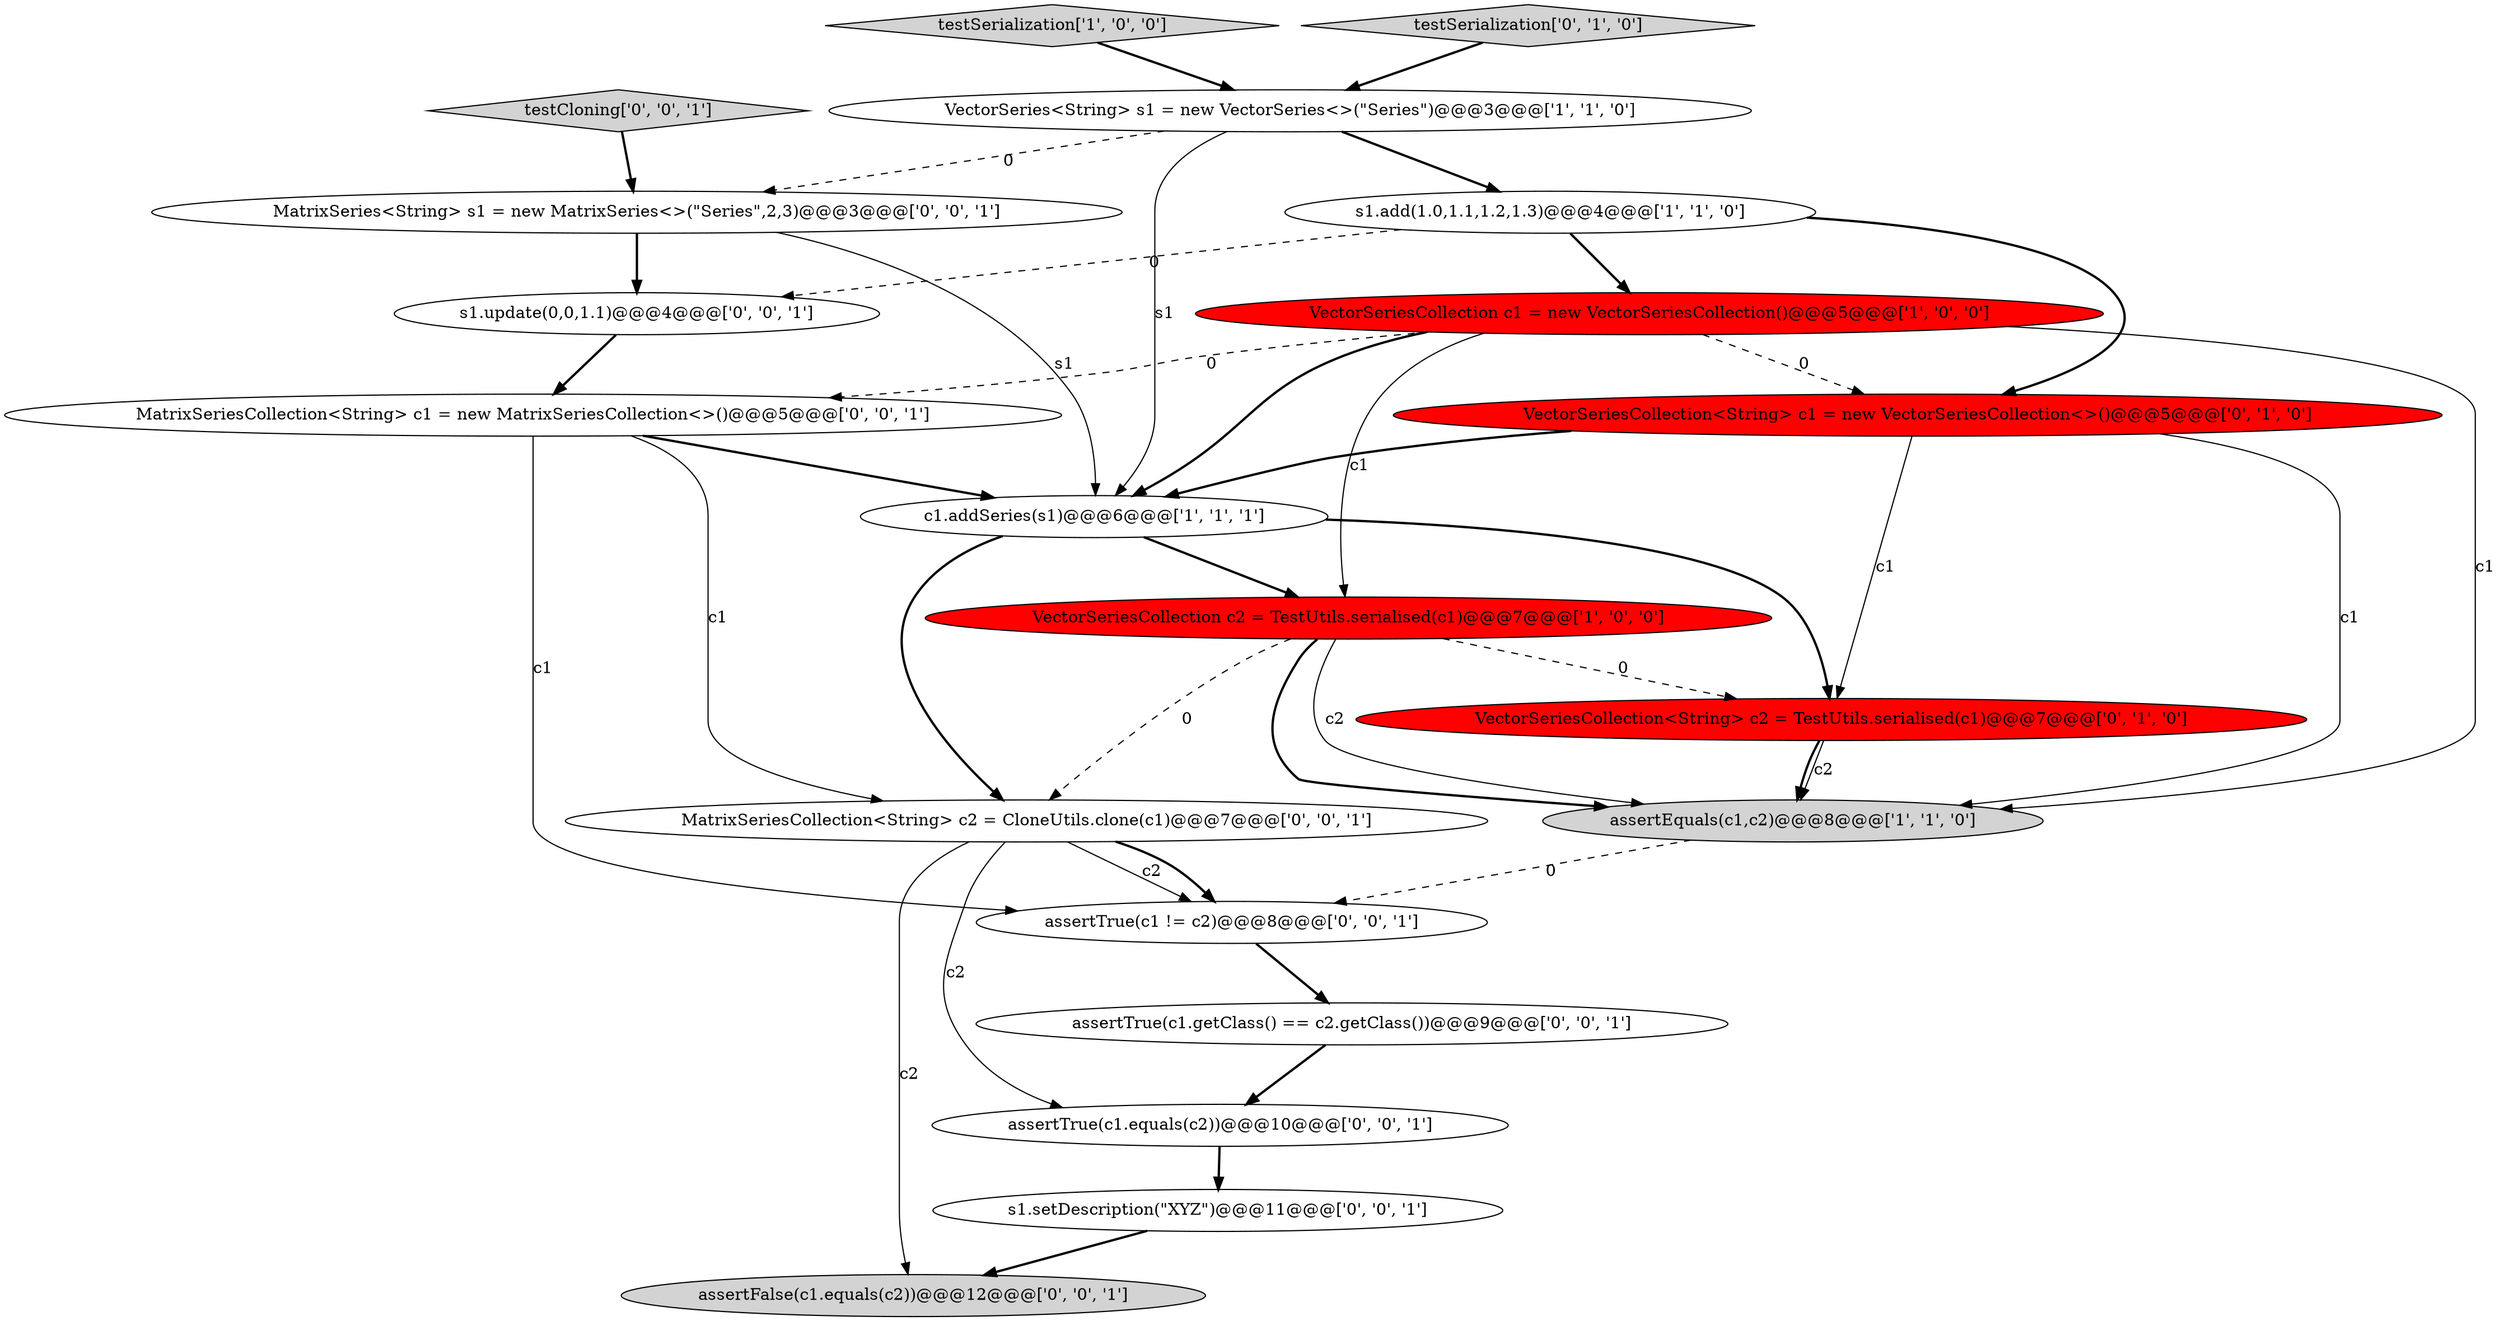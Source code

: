 digraph {
11 [style = filled, label = "assertTrue(c1.getClass() == c2.getClass())@@@9@@@['0', '0', '1']", fillcolor = white, shape = ellipse image = "AAA0AAABBB3BBB"];
6 [style = filled, label = "s1.add(1.0,1.1,1.2,1.3)@@@4@@@['1', '1', '0']", fillcolor = white, shape = ellipse image = "AAA0AAABBB1BBB"];
7 [style = filled, label = "VectorSeriesCollection<String> c2 = TestUtils.serialised(c1)@@@7@@@['0', '1', '0']", fillcolor = red, shape = ellipse image = "AAA1AAABBB2BBB"];
19 [style = filled, label = "s1.setDescription(\"XYZ\")@@@11@@@['0', '0', '1']", fillcolor = white, shape = ellipse image = "AAA0AAABBB3BBB"];
13 [style = filled, label = "testCloning['0', '0', '1']", fillcolor = lightgray, shape = diamond image = "AAA0AAABBB3BBB"];
14 [style = filled, label = "s1.update(0,0,1.1)@@@4@@@['0', '0', '1']", fillcolor = white, shape = ellipse image = "AAA0AAABBB3BBB"];
3 [style = filled, label = "assertEquals(c1,c2)@@@8@@@['1', '1', '0']", fillcolor = lightgray, shape = ellipse image = "AAA0AAABBB1BBB"];
10 [style = filled, label = "MatrixSeriesCollection<String> c1 = new MatrixSeriesCollection<>()@@@5@@@['0', '0', '1']", fillcolor = white, shape = ellipse image = "AAA0AAABBB3BBB"];
2 [style = filled, label = "testSerialization['1', '0', '0']", fillcolor = lightgray, shape = diamond image = "AAA0AAABBB1BBB"];
1 [style = filled, label = "c1.addSeries(s1)@@@6@@@['1', '1', '1']", fillcolor = white, shape = ellipse image = "AAA0AAABBB1BBB"];
9 [style = filled, label = "VectorSeriesCollection<String> c1 = new VectorSeriesCollection<>()@@@5@@@['0', '1', '0']", fillcolor = red, shape = ellipse image = "AAA1AAABBB2BBB"];
12 [style = filled, label = "assertFalse(c1.equals(c2))@@@12@@@['0', '0', '1']", fillcolor = lightgray, shape = ellipse image = "AAA0AAABBB3BBB"];
17 [style = filled, label = "assertTrue(c1.equals(c2))@@@10@@@['0', '0', '1']", fillcolor = white, shape = ellipse image = "AAA0AAABBB3BBB"];
18 [style = filled, label = "MatrixSeriesCollection<String> c2 = CloneUtils.clone(c1)@@@7@@@['0', '0', '1']", fillcolor = white, shape = ellipse image = "AAA0AAABBB3BBB"];
5 [style = filled, label = "VectorSeriesCollection c2 = TestUtils.serialised(c1)@@@7@@@['1', '0', '0']", fillcolor = red, shape = ellipse image = "AAA1AAABBB1BBB"];
8 [style = filled, label = "testSerialization['0', '1', '0']", fillcolor = lightgray, shape = diamond image = "AAA0AAABBB2BBB"];
4 [style = filled, label = "VectorSeries<String> s1 = new VectorSeries<>(\"Series\")@@@3@@@['1', '1', '0']", fillcolor = white, shape = ellipse image = "AAA0AAABBB1BBB"];
15 [style = filled, label = "MatrixSeries<String> s1 = new MatrixSeries<>(\"Series\",2,3)@@@3@@@['0', '0', '1']", fillcolor = white, shape = ellipse image = "AAA0AAABBB3BBB"];
0 [style = filled, label = "VectorSeriesCollection c1 = new VectorSeriesCollection()@@@5@@@['1', '0', '0']", fillcolor = red, shape = ellipse image = "AAA1AAABBB1BBB"];
16 [style = filled, label = "assertTrue(c1 != c2)@@@8@@@['0', '0', '1']", fillcolor = white, shape = ellipse image = "AAA0AAABBB3BBB"];
1->5 [style = bold, label=""];
5->3 [style = bold, label=""];
16->11 [style = bold, label=""];
15->14 [style = bold, label=""];
19->12 [style = bold, label=""];
4->6 [style = bold, label=""];
14->10 [style = bold, label=""];
10->16 [style = solid, label="c1"];
1->18 [style = bold, label=""];
6->0 [style = bold, label=""];
0->5 [style = solid, label="c1"];
6->14 [style = dashed, label="0"];
10->18 [style = solid, label="c1"];
9->7 [style = solid, label="c1"];
5->18 [style = dashed, label="0"];
2->4 [style = bold, label=""];
1->7 [style = bold, label=""];
17->19 [style = bold, label=""];
0->3 [style = solid, label="c1"];
7->3 [style = bold, label=""];
0->10 [style = dashed, label="0"];
9->3 [style = solid, label="c1"];
18->12 [style = solid, label="c2"];
15->1 [style = solid, label="s1"];
5->3 [style = solid, label="c2"];
0->1 [style = bold, label=""];
4->15 [style = dashed, label="0"];
18->16 [style = solid, label="c2"];
11->17 [style = bold, label=""];
7->3 [style = solid, label="c2"];
13->15 [style = bold, label=""];
4->1 [style = solid, label="s1"];
8->4 [style = bold, label=""];
0->9 [style = dashed, label="0"];
6->9 [style = bold, label=""];
9->1 [style = bold, label=""];
5->7 [style = dashed, label="0"];
10->1 [style = bold, label=""];
18->17 [style = solid, label="c2"];
3->16 [style = dashed, label="0"];
18->16 [style = bold, label=""];
}
